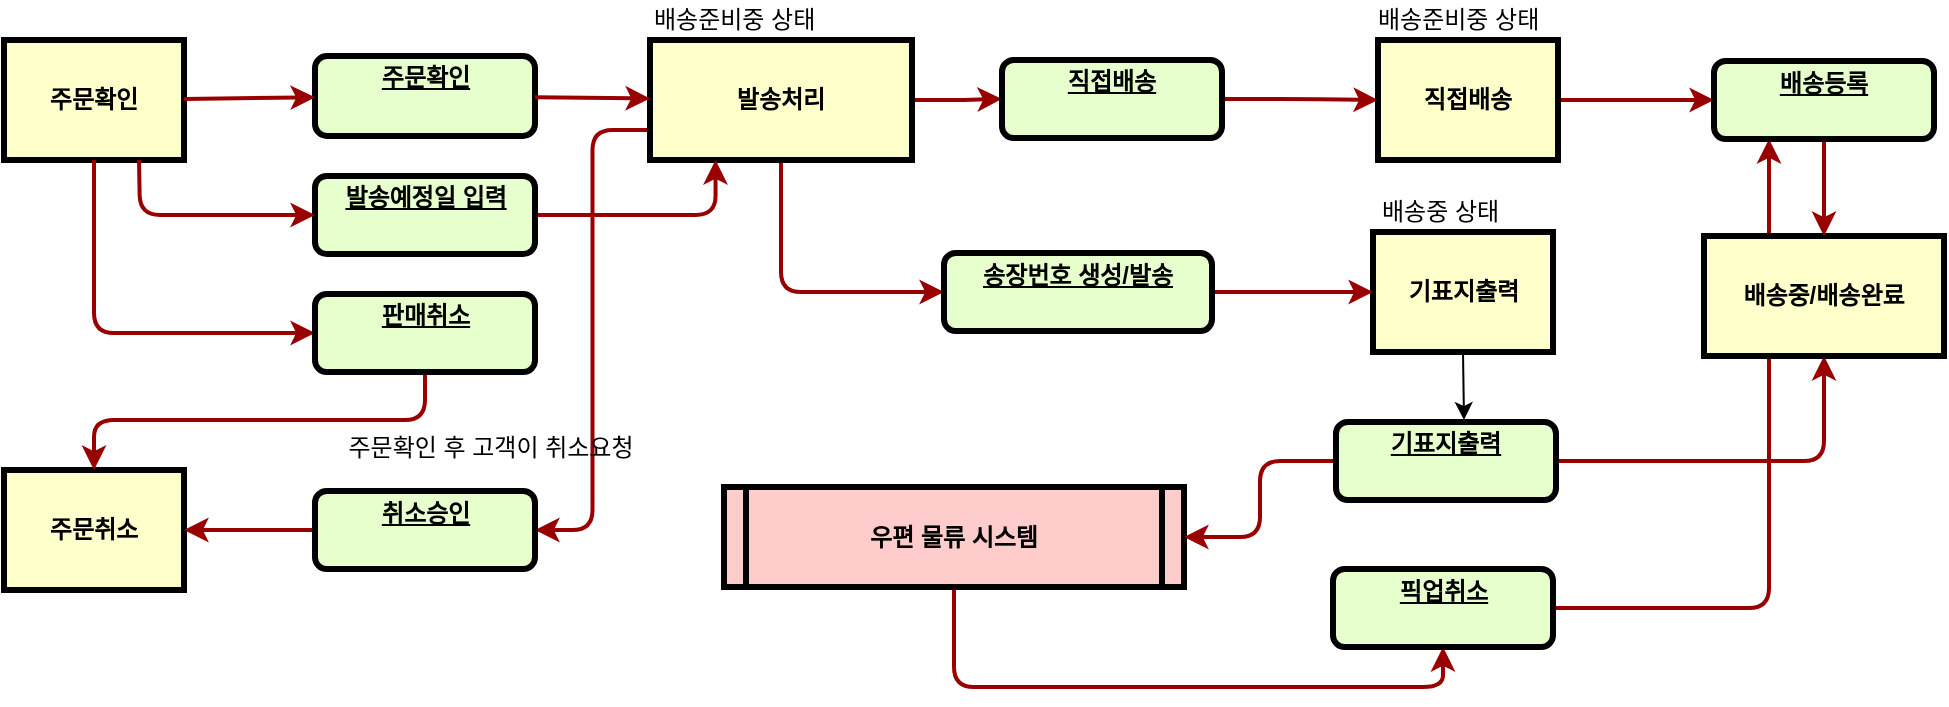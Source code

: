 <mxfile version="11.0.4" type="github"><diagram name="Page-1" id="c7558073-3199-34d8-9f00-42111426c3f3"><mxGraphModel dx="1422" dy="715" grid="1" gridSize="10" guides="1" tooltips="1" connect="1" arrows="1" fold="1" page="1" pageScale="1" pageWidth="826" pageHeight="1169" background="#ffffff" math="0" shadow="0"><root><mxCell id="0"/><mxCell id="1" parent="0"/><mxCell id="EwYn_cd6B115ygJJYq0A-171" style="edgeStyle=orthogonalEdgeStyle;rounded=1;orthogonalLoop=1;jettySize=auto;html=1;exitX=1;exitY=0.5;exitDx=0;exitDy=0;entryX=0.25;entryY=1;entryDx=0;entryDy=0;strokeColor=#990000;strokeWidth=2;" parent="1" source="EwYn_cd6B115ygJJYq0A-139" target="EwYn_cd6B115ygJJYq0A-133" edge="1"><mxGeometry relative="1" as="geometry"/></mxCell><mxCell id="2" value="&lt;p style=&quot;margin: 4px 0px 0px ; text-align: center ; text-decoration: underline&quot;&gt;&lt;strong&gt;주문확인&lt;/strong&gt;&lt;/p&gt;&lt;p style=&quot;margin: 0px 0px 0px 8px&quot;&gt;&lt;/p&gt;" style="verticalAlign=middle;align=center;overflow=fill;fontSize=12;fontFamily=Helvetica;html=1;rounded=1;fontStyle=1;strokeWidth=3;fillColor=#E6FFCC" parent="1" vertex="1"><mxGeometry x="182.5" y="48" width="110" height="40" as="geometry"/></mxCell><mxCell id="EwYn_cd6B115ygJJYq0A-144" style="edgeStyle=orthogonalEdgeStyle;rounded=1;orthogonalLoop=1;jettySize=auto;html=1;exitX=1;exitY=0.5;exitDx=0;exitDy=0;entryX=0;entryY=0.5;entryDx=0;entryDy=0;strokeColor=#990000;strokeWidth=2;" parent="1" source="3" target="EwYn_cd6B115ygJJYq0A-103" edge="1"><mxGeometry relative="1" as="geometry"/></mxCell><mxCell id="EwYn_cd6B115ygJJYq0A-157" style="edgeStyle=orthogonalEdgeStyle;rounded=1;orthogonalLoop=1;jettySize=auto;html=1;exitX=0.5;exitY=1;exitDx=0;exitDy=0;entryX=0;entryY=0.5;entryDx=0;entryDy=0;strokeColor=#990000;strokeWidth=2;" parent="1" source="3" target="EwYn_cd6B115ygJJYq0A-106" edge="1"><mxGeometry relative="1" as="geometry"/></mxCell><mxCell id="EwYn_cd6B115ygJJYq0A-165" style="edgeStyle=orthogonalEdgeStyle;rounded=1;orthogonalLoop=1;jettySize=auto;html=1;exitX=0;exitY=0.75;exitDx=0;exitDy=0;entryX=1;entryY=0.5;entryDx=0;entryDy=0;strokeColor=#990000;strokeWidth=2;" parent="1" source="3" target="EwYn_cd6B115ygJJYq0A-120" edge="1"><mxGeometry relative="1" as="geometry"/></mxCell><mxCell id="3" value="발송처리" style="whiteSpace=wrap;align=center;verticalAlign=middle;fontStyle=1;strokeWidth=3;fillColor=#FFFFCC" parent="1" vertex="1"><mxGeometry x="350" y="40" width="131" height="60" as="geometry"/></mxCell><mxCell id="4" value="주문확인" style="whiteSpace=wrap;align=center;verticalAlign=middle;fontStyle=1;strokeWidth=3;fillColor=#FFFFCC" parent="1" vertex="1"><mxGeometry x="27" y="40" width="90" height="60" as="geometry"/></mxCell><mxCell id="EwYn_cd6B115ygJJYq0A-170" style="edgeStyle=orthogonalEdgeStyle;rounded=1;orthogonalLoop=1;jettySize=auto;html=1;exitX=0.5;exitY=1;exitDx=0;exitDy=0;entryX=0.5;entryY=1;entryDx=0;entryDy=0;strokeColor=#990000;strokeWidth=2;" parent="1" source="5" target="EwYn_cd6B115ygJJYq0A-139" edge="1"><mxGeometry relative="1" as="geometry"/></mxCell><mxCell id="5" value="우편 물류 시스템" style="shape=process;whiteSpace=wrap;align=center;verticalAlign=middle;size=0.048;fontStyle=1;strokeWidth=3;fillColor=#FFCCCC" parent="1" vertex="1"><mxGeometry x="387" y="263.5" width="230" height="50" as="geometry"/></mxCell><mxCell id="EwYn_cd6B115ygJJYq0A-163" style="edgeStyle=orthogonalEdgeStyle;rounded=1;orthogonalLoop=1;jettySize=auto;html=1;exitX=1;exitY=0.5;exitDx=0;exitDy=0;entryX=0.25;entryY=1;entryDx=0;entryDy=0;strokeColor=#990000;strokeWidth=2;" parent="1" source="6" target="3" edge="1"><mxGeometry relative="1" as="geometry"/></mxCell><mxCell id="6" value="&lt;p style=&quot;margin: 4px 0px 0px ; text-align: center ; text-decoration: underline&quot;&gt;&lt;strong&gt;발송예정일 입력&lt;/strong&gt;&lt;/p&gt;&lt;p style=&quot;margin: 0px 0px 0px 8px&quot;&gt;&lt;/p&gt;" style="verticalAlign=middle;align=center;overflow=fill;fontSize=12;fontFamily=Helvetica;html=1;rounded=1;fontStyle=1;strokeWidth=3;fillColor=#E6FFCC" parent="1" vertex="1"><mxGeometry x="182.5" y="108" width="110" height="39" as="geometry"/></mxCell><mxCell id="EwYn_cd6B115ygJJYq0A-160" style="edgeStyle=orthogonalEdgeStyle;rounded=1;orthogonalLoop=1;jettySize=auto;html=1;exitX=1;exitY=0.5;exitDx=0;exitDy=0;entryX=0.5;entryY=1;entryDx=0;entryDy=0;strokeColor=#990000;strokeWidth=2;" parent="1" source="EwYn_cd6B115ygJJYq0A-135" target="12" edge="1"><mxGeometry relative="1" as="geometry"/></mxCell><mxCell id="12" value="배송중/배송완료" style="whiteSpace=wrap;align=center;verticalAlign=middle;fontStyle=1;strokeWidth=3;fillColor=#FFFFCC" parent="1" vertex="1"><mxGeometry x="877" y="138" width="120" height="60" as="geometry"/></mxCell><mxCell id="14" value="주문취소" style="whiteSpace=wrap;align=center;verticalAlign=middle;fontStyle=1;strokeWidth=3;fillColor=#FFFFCC" parent="1" vertex="1"><mxGeometry x="27.0" y="255.0" width="90" height="60" as="geometry"/></mxCell><mxCell id="36" value="" style="edgeStyle=none;noEdgeStyle=1;strokeColor=#990000;strokeWidth=2" parent="1" source="2" target="3" edge="1"><mxGeometry width="100" height="100" relative="1" as="geometry"><mxPoint x="110" y="150" as="sourcePoint"/><mxPoint x="10" y="250" as="targetPoint"/></mxGeometry></mxCell><mxCell id="37" value="" style="edgeStyle=none;noEdgeStyle=1;strokeColor=#990000;strokeWidth=2" parent="1" source="4" target="2" edge="1"><mxGeometry width="100" height="100" relative="1" as="geometry"><mxPoint x="269" y="190" as="sourcePoint"/><mxPoint x="369" y="90" as="targetPoint"/></mxGeometry></mxCell><mxCell id="60" value="주문확인 후 고객이 취소요청" style="text;spacingTop=-5;align=center" parent="1" vertex="1"><mxGeometry x="230" y="235" width="81" height="20" as="geometry"/></mxCell><mxCell id="66" value="" style="edgeStyle=elbowEdgeStyle;elbow=vertical;strokeColor=#990000;strokeWidth=2;exitX=0.5;exitY=1;exitDx=0;exitDy=0;entryX=0.5;entryY=0;entryDx=0;entryDy=0;" parent="1" source="EwYn_cd6B115ygJJYq0A-100" target="14" edge="1"><mxGeometry width="100" height="100" relative="1" as="geometry"><mxPoint x="530" y="250" as="sourcePoint"/><mxPoint x="80" y="280" as="targetPoint"/><Array as="points"><mxPoint x="160" y="230"/></Array></mxGeometry></mxCell><mxCell id="77" value="" style="edgeStyle=elbowEdgeStyle;elbow=horizontal;strokeColor=#990000;strokeWidth=2;exitX=0.5;exitY=1;exitDx=0;exitDy=0;entryX=0;entryY=0.5;entryDx=0;entryDy=0;" parent="1" source="4" target="EwYn_cd6B115ygJJYq0A-100" edge="1"><mxGeometry width="100" height="100" relative="1" as="geometry"><mxPoint x="400" y="590" as="sourcePoint"/><mxPoint x="500" y="490" as="targetPoint"/><Array as="points"><mxPoint x="72" y="150"/></Array></mxGeometry></mxCell><mxCell id="89" value="" style="edgeStyle=elbowEdgeStyle;elbow=horizontal;strokeColor=#990000;strokeWidth=2;exitX=0.75;exitY=1;exitDx=0;exitDy=0;entryX=0;entryY=0.5;entryDx=0;entryDy=0;" parent="1" source="4" target="6" edge="1"><mxGeometry width="100" height="100" relative="1" as="geometry"><mxPoint x="60.0" y="510" as="sourcePoint"/><mxPoint x="95" y="160" as="targetPoint"/><Array as="points"><mxPoint x="95" y="140"/><mxPoint x="410" y="470"/></Array></mxGeometry></mxCell><mxCell id="93" value="" style="edgeStyle=elbowEdgeStyle;elbow=horizontal;strokeColor=#990000;strokeWidth=2;exitX=1;exitY=0.5;exitDx=0;exitDy=0;" parent="1" source="EwYn_cd6B115ygJJYq0A-103" edge="1"><mxGeometry width="100" height="100" relative="1" as="geometry"><mxPoint x="30" y="510" as="sourcePoint"/><mxPoint x="590" y="70" as="targetPoint"/><Array as="points"><mxPoint x="590" y="70"/><mxPoint x="220" y="470"/></Array></mxGeometry></mxCell><mxCell id="EwYn_cd6B115ygJJYq0A-100" value="&lt;p style=&quot;margin: 4px 0px 0px ; text-align: center ; text-decoration: underline&quot;&gt;&lt;strong&gt;판매취소&lt;/strong&gt;&lt;/p&gt;" style="verticalAlign=middle;align=center;overflow=fill;fontSize=12;fontFamily=Helvetica;html=1;rounded=1;fontStyle=1;strokeWidth=3;fillColor=#E6FFCC" parent="1" vertex="1"><mxGeometry x="182.5" y="167" width="110" height="39" as="geometry"/></mxCell><mxCell id="EwYn_cd6B115ygJJYq0A-168" style="edgeStyle=orthogonalEdgeStyle;rounded=0;orthogonalLoop=1;jettySize=auto;html=1;exitX=0.5;exitY=1;exitDx=0;exitDy=0;" parent="1" source="EwYn_cd6B115ygJJYq0A-102" edge="1"><mxGeometry relative="1" as="geometry"><mxPoint x="757" y="230" as="targetPoint"/></mxGeometry></mxCell><mxCell id="EwYn_cd6B115ygJJYq0A-102" value="기표지출력" style="whiteSpace=wrap;align=center;verticalAlign=middle;fontStyle=1;strokeWidth=3;fillColor=#FFFFCC" parent="1" vertex="1"><mxGeometry x="711.5" y="136" width="90" height="60" as="geometry"/></mxCell><mxCell id="EwYn_cd6B115ygJJYq0A-150" style="edgeStyle=orthogonalEdgeStyle;rounded=1;orthogonalLoop=1;jettySize=auto;html=1;exitX=1;exitY=0.5;exitDx=0;exitDy=0;strokeColor=#990000;strokeWidth=2;" parent="1" source="EwYn_cd6B115ygJJYq0A-103" target="EwYn_cd6B115ygJJYq0A-108" edge="1"><mxGeometry relative="1" as="geometry"/></mxCell><mxCell id="EwYn_cd6B115ygJJYq0A-103" value="&lt;p style=&quot;margin: 4px 0px 0px ; text-align: center ; text-decoration: underline&quot;&gt;&lt;strong&gt;직접배송&lt;/strong&gt;&lt;/p&gt;" style="verticalAlign=middle;align=center;overflow=fill;fontSize=12;fontFamily=Helvetica;html=1;rounded=1;fontStyle=1;strokeWidth=3;fillColor=#E6FFCC" parent="1" vertex="1"><mxGeometry x="526" y="50" width="110" height="39" as="geometry"/></mxCell><mxCell id="EwYn_cd6B115ygJJYq0A-156" style="edgeStyle=orthogonalEdgeStyle;rounded=1;orthogonalLoop=1;jettySize=auto;html=1;exitX=1;exitY=0.5;exitDx=0;exitDy=0;entryX=0;entryY=0.5;entryDx=0;entryDy=0;strokeColor=#990000;strokeWidth=2;" parent="1" source="EwYn_cd6B115ygJJYq0A-106" target="EwYn_cd6B115ygJJYq0A-102" edge="1"><mxGeometry relative="1" as="geometry"/></mxCell><mxCell id="EwYn_cd6B115ygJJYq0A-106" value="&lt;p style=&quot;margin: 4px 0px 0px ; text-align: center ; text-decoration: underline&quot;&gt;&lt;strong&gt;송장번호 생성/발송&lt;/strong&gt;&lt;/p&gt;" style="verticalAlign=middle;align=center;overflow=fill;fontSize=12;fontFamily=Helvetica;html=1;rounded=1;fontStyle=1;strokeWidth=3;fillColor=#E6FFCC" parent="1" vertex="1"><mxGeometry x="497" y="146.5" width="134" height="39" as="geometry"/></mxCell><mxCell id="EwYn_cd6B115ygJJYq0A-153" style="edgeStyle=orthogonalEdgeStyle;rounded=1;orthogonalLoop=1;jettySize=auto;html=1;exitX=1;exitY=0.5;exitDx=0;exitDy=0;entryX=0;entryY=0.5;entryDx=0;entryDy=0;strokeColor=#990000;strokeWidth=2;" parent="1" source="EwYn_cd6B115ygJJYq0A-108" target="EwYn_cd6B115ygJJYq0A-133" edge="1"><mxGeometry relative="1" as="geometry"/></mxCell><mxCell id="EwYn_cd6B115ygJJYq0A-108" value="직접배송" style="whiteSpace=wrap;align=center;verticalAlign=middle;fontStyle=1;strokeWidth=3;fillColor=#FFFFCC" parent="1" vertex="1"><mxGeometry x="714" y="40" width="90" height="60" as="geometry"/></mxCell><mxCell id="EwYn_cd6B115ygJJYq0A-164" style="edgeStyle=orthogonalEdgeStyle;rounded=1;orthogonalLoop=1;jettySize=auto;html=1;exitX=0;exitY=0.5;exitDx=0;exitDy=0;entryX=1;entryY=0.5;entryDx=0;entryDy=0;strokeColor=#990000;strokeWidth=2;" parent="1" source="EwYn_cd6B115ygJJYq0A-120" target="14" edge="1"><mxGeometry relative="1" as="geometry"/></mxCell><mxCell id="EwYn_cd6B115ygJJYq0A-120" value="&lt;p style=&quot;margin: 4px 0px 0px ; text-align: center ; text-decoration: underline&quot;&gt;&lt;strong&gt;취소승인&lt;/strong&gt;&lt;/p&gt;" style="verticalAlign=middle;align=center;overflow=fill;fontSize=12;fontFamily=Helvetica;html=1;rounded=1;fontStyle=1;strokeWidth=3;fillColor=#E6FFCC" parent="1" vertex="1"><mxGeometry x="182.5" y="265.5" width="110" height="39" as="geometry"/></mxCell><mxCell id="EwYn_cd6B115ygJJYq0A-154" style="edgeStyle=orthogonalEdgeStyle;rounded=1;orthogonalLoop=1;jettySize=auto;html=1;exitX=0.5;exitY=1;exitDx=0;exitDy=0;entryX=0.5;entryY=0;entryDx=0;entryDy=0;strokeColor=#990000;strokeWidth=2;" parent="1" source="EwYn_cd6B115ygJJYq0A-133" target="12" edge="1"><mxGeometry relative="1" as="geometry"/></mxCell><mxCell id="EwYn_cd6B115ygJJYq0A-133" value="&lt;p style=&quot;margin: 4px 0px 0px ; text-align: center ; text-decoration: underline&quot;&gt;&lt;strong&gt;배송등록&lt;/strong&gt;&lt;/p&gt;" style="verticalAlign=middle;align=center;overflow=fill;fontSize=12;fontFamily=Helvetica;html=1;rounded=1;fontStyle=1;strokeWidth=3;fillColor=#E6FFCC" parent="1" vertex="1"><mxGeometry x="882" y="50.5" width="110" height="39" as="geometry"/></mxCell><mxCell id="EwYn_cd6B115ygJJYq0A-162" style="edgeStyle=orthogonalEdgeStyle;rounded=1;orthogonalLoop=1;jettySize=auto;html=1;exitX=0;exitY=0.5;exitDx=0;exitDy=0;strokeColor=#990000;strokeWidth=2;" parent="1" source="EwYn_cd6B115ygJJYq0A-135" target="5" edge="1"><mxGeometry relative="1" as="geometry"/></mxCell><mxCell id="EwYn_cd6B115ygJJYq0A-135" value="&lt;p style=&quot;margin: 4px 0px 0px ; text-align: center ; text-decoration: underline&quot;&gt;&lt;strong&gt;기표지출력&lt;/strong&gt;&lt;/p&gt;" style="verticalAlign=middle;align=center;overflow=fill;fontSize=12;fontFamily=Helvetica;html=1;rounded=1;fontStyle=1;strokeWidth=3;fillColor=#E6FFCC" parent="1" vertex="1"><mxGeometry x="693" y="231" width="110" height="39" as="geometry"/></mxCell><mxCell id="EwYn_cd6B115ygJJYq0A-139" value="&lt;p style=&quot;margin: 4px 0px 0px ; text-align: center ; text-decoration: underline&quot;&gt;&lt;strong&gt;픽업취소&lt;/strong&gt;&lt;/p&gt;" style="verticalAlign=middle;align=center;overflow=fill;fontSize=12;fontFamily=Helvetica;html=1;rounded=1;fontStyle=1;strokeWidth=3;fillColor=#E6FFCC" parent="1" vertex="1"><mxGeometry x="691.5" y="304.5" width="110" height="39" as="geometry"/></mxCell><mxCell id="EwYn_cd6B115ygJJYq0A-172" value="배송준비중 상태" style="text;html=1;resizable=0;points=[];autosize=1;align=left;verticalAlign=top;spacingTop=-4;" parent="1" vertex="1"><mxGeometry x="350" y="20" width="100" height="20" as="geometry"/></mxCell><mxCell id="EwYn_cd6B115ygJJYq0A-173" value="배송준비중 상태" style="text;html=1;resizable=0;points=[];autosize=1;align=left;verticalAlign=top;spacingTop=-4;" parent="1" vertex="1"><mxGeometry x="711.5" y="20" width="100" height="20" as="geometry"/></mxCell><mxCell id="EwYn_cd6B115ygJJYq0A-174" value="배송중 상태" style="text;html=1;resizable=0;points=[];autosize=1;align=left;verticalAlign=top;spacingTop=-4;" parent="1" vertex="1"><mxGeometry x="714" y="116" width="80" height="20" as="geometry"/></mxCell></root></mxGraphModel></diagram></mxfile>